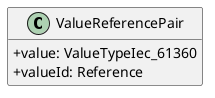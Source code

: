 @startuml
skinparam classAttributeIconSize 0
hide methods

class ValueReferencePair {
  +value: ValueTypeIec_61360 
  +valueId: Reference 
}
@enduml